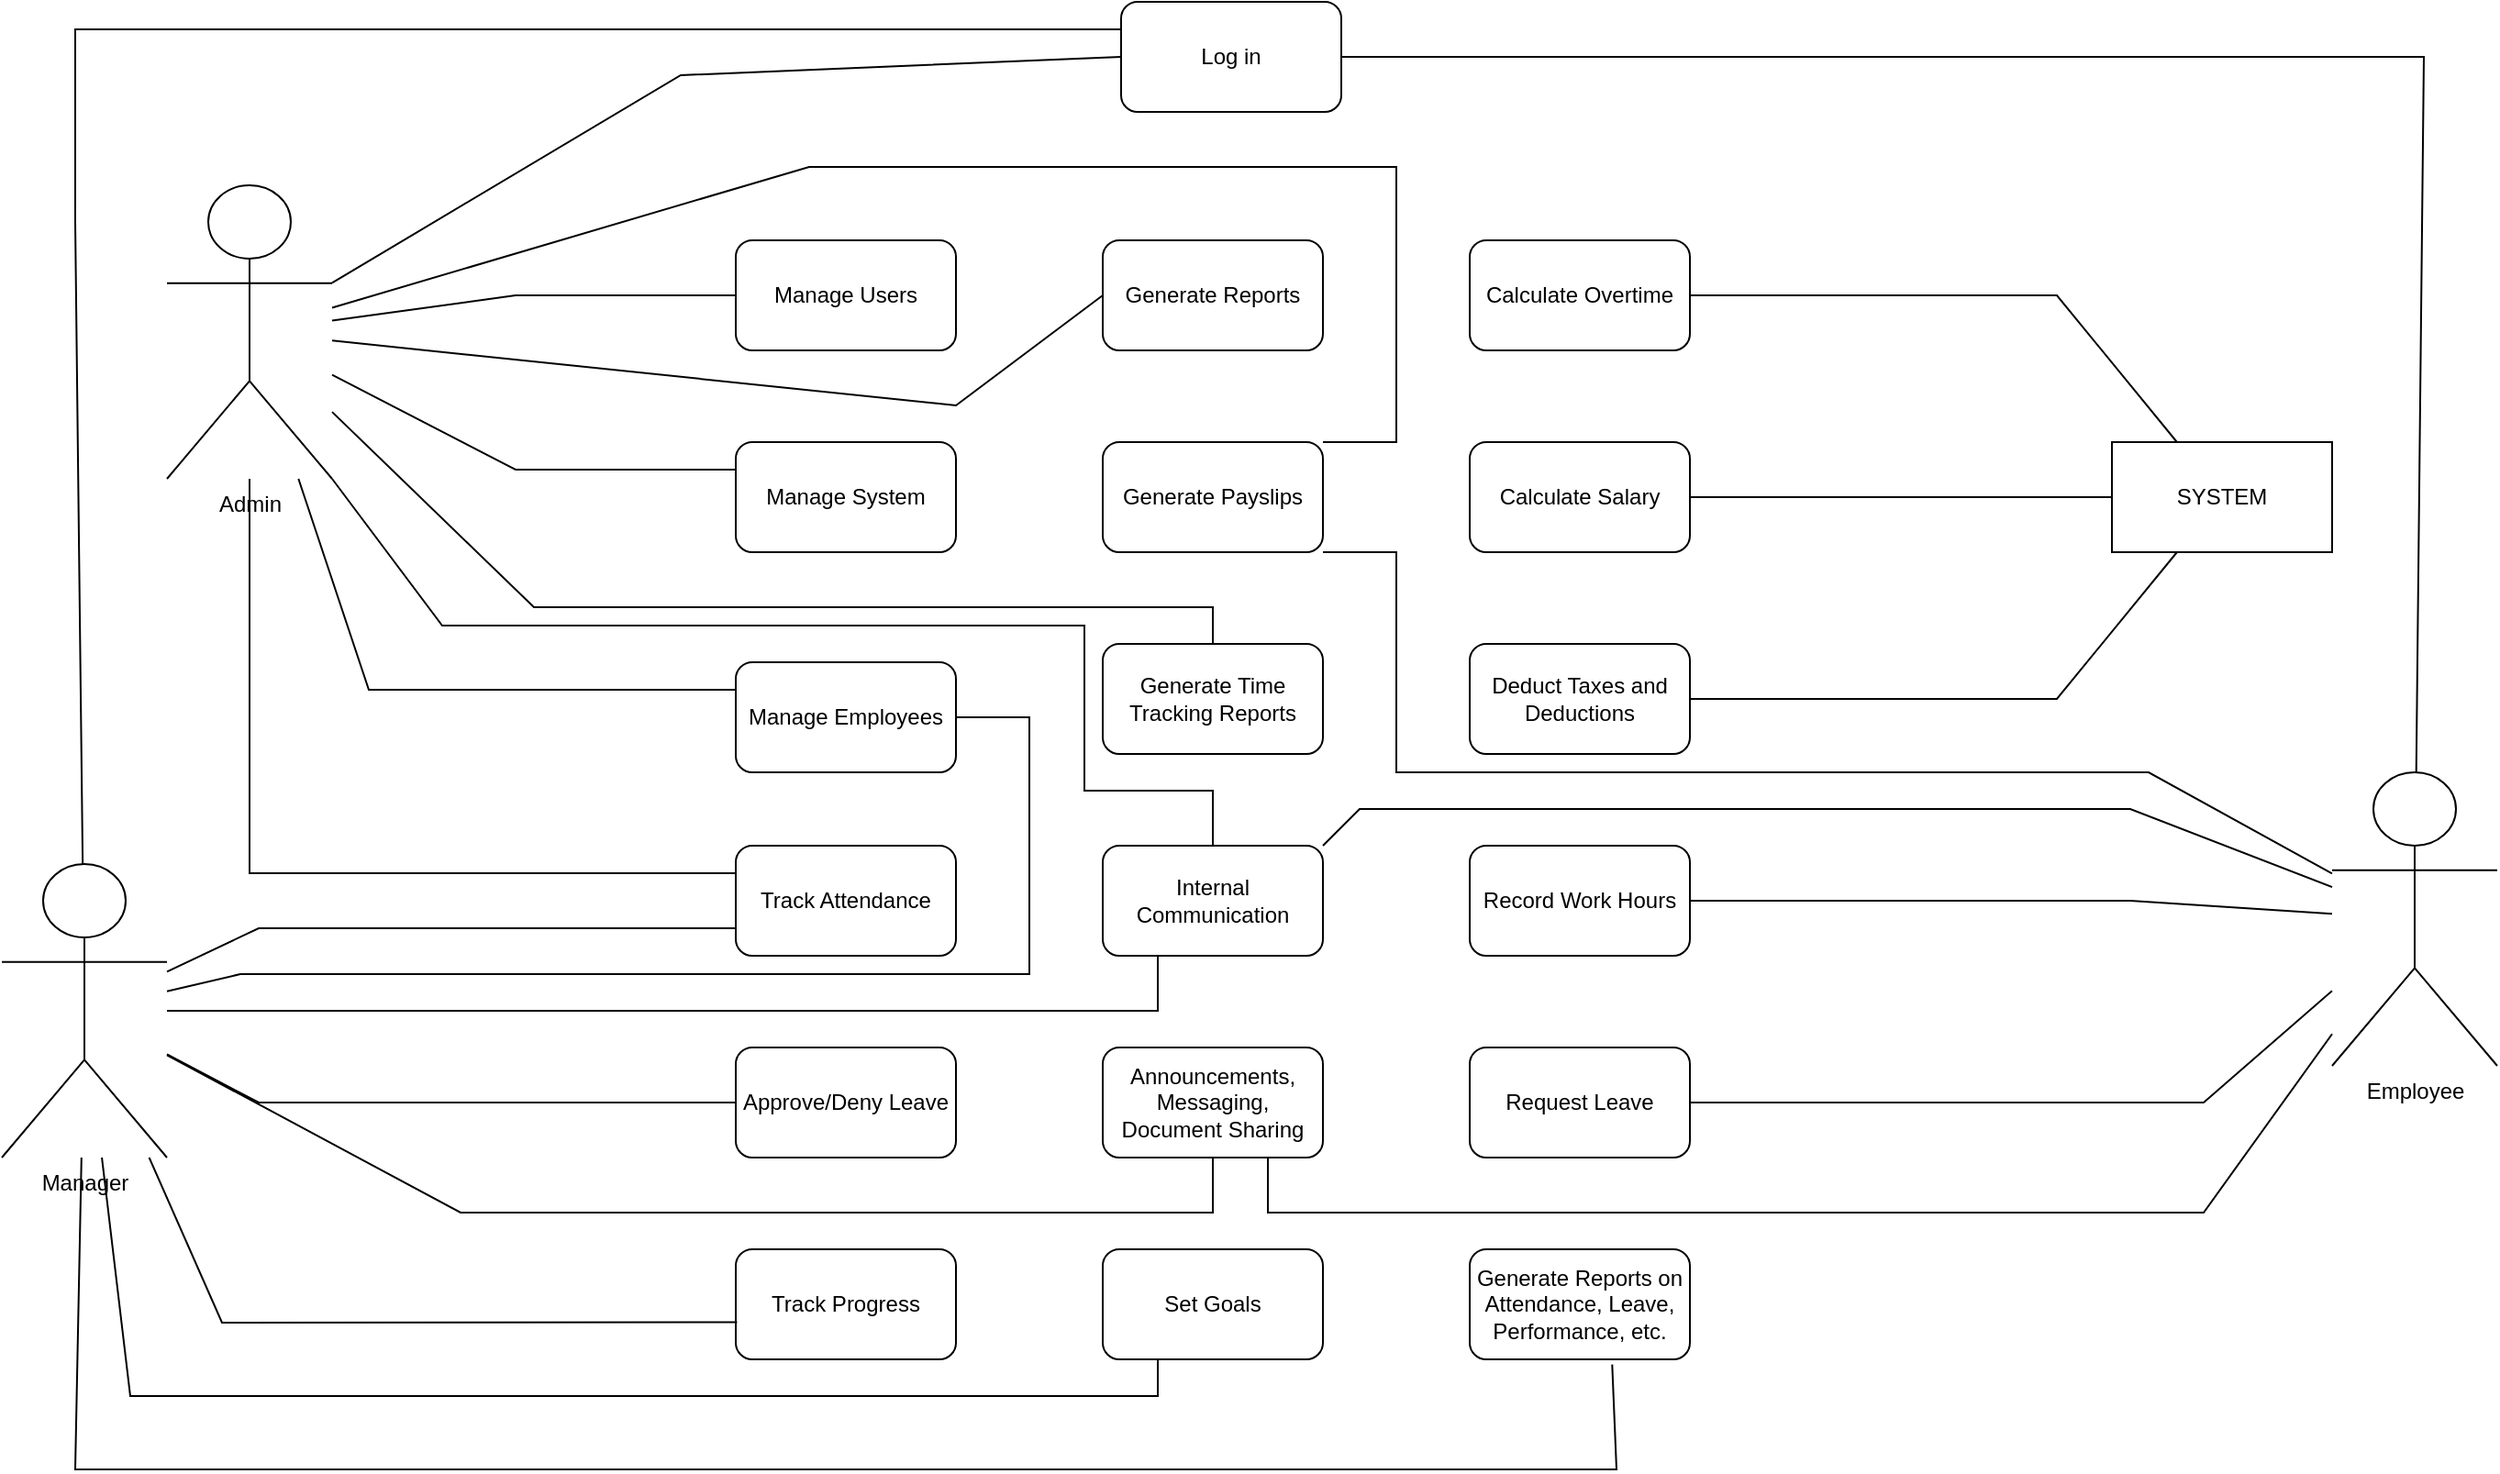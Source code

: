 <mxfile version="22.1.3" type="github">
  <diagram name="Page-1" id="e7e014a7-5840-1c2e-5031-d8a46d1fe8dd">
    <mxGraphModel dx="1360" dy="1810" grid="1" gridSize="10" guides="1" tooltips="1" connect="1" arrows="1" fold="1" page="1" pageScale="1" pageWidth="1169" pageHeight="826" background="none" math="0" shadow="0">
      <root>
        <mxCell id="0" />
        <mxCell id="1" parent="0" />
        <mxCell id="YVi75RIPC11c8uNmv7M9-41" value="Manager" style="shape=umlActor;verticalLabelPosition=bottom;verticalAlign=top;html=1;outlineConnect=0;" vertex="1" parent="1">
          <mxGeometry x="80" y="390" width="90" height="160" as="geometry" />
        </mxCell>
        <mxCell id="YVi75RIPC11c8uNmv7M9-42" value="Admin" style="shape=umlActor;verticalLabelPosition=bottom;verticalAlign=top;html=1;outlineConnect=0;" vertex="1" parent="1">
          <mxGeometry x="170" y="20" width="90" height="160" as="geometry" />
        </mxCell>
        <mxCell id="YVi75RIPC11c8uNmv7M9-43" value="Employee" style="shape=umlActor;verticalLabelPosition=bottom;verticalAlign=top;html=1;outlineConnect=0;" vertex="1" parent="1">
          <mxGeometry x="1350" y="340" width="90" height="160" as="geometry" />
        </mxCell>
        <mxCell id="YVi75RIPC11c8uNmv7M9-47" value="Calculate Overtime" style="rounded=1;whiteSpace=wrap;html=1;" vertex="1" parent="1">
          <mxGeometry x="880" y="50" width="120" height="60" as="geometry" />
        </mxCell>
        <mxCell id="YVi75RIPC11c8uNmv7M9-48" value="Calculate Salary" style="rounded=1;whiteSpace=wrap;html=1;" vertex="1" parent="1">
          <mxGeometry x="880" y="160" width="120" height="60" as="geometry" />
        </mxCell>
        <mxCell id="YVi75RIPC11c8uNmv7M9-49" value="Generate Reports" style="rounded=1;whiteSpace=wrap;html=1;" vertex="1" parent="1">
          <mxGeometry x="680" y="50" width="120" height="60" as="geometry" />
        </mxCell>
        <mxCell id="YVi75RIPC11c8uNmv7M9-50" value="Deduct Taxes and Deductions" style="rounded=1;whiteSpace=wrap;html=1;" vertex="1" parent="1">
          <mxGeometry x="880" y="270" width="120" height="60" as="geometry" />
        </mxCell>
        <mxCell id="YVi75RIPC11c8uNmv7M9-51" value="Approve/Deny Leave" style="rounded=1;whiteSpace=wrap;html=1;" vertex="1" parent="1">
          <mxGeometry x="480" y="490" width="120" height="60" as="geometry" />
        </mxCell>
        <mxCell id="YVi75RIPC11c8uNmv7M9-52" value="Set Goals" style="rounded=1;whiteSpace=wrap;html=1;" vertex="1" parent="1">
          <mxGeometry x="680" y="600" width="120" height="60" as="geometry" />
        </mxCell>
        <mxCell id="YVi75RIPC11c8uNmv7M9-53" value="Generate Reports on Attendance, Leave, Performance, etc." style="rounded=1;whiteSpace=wrap;html=1;" vertex="1" parent="1">
          <mxGeometry x="880" y="600" width="120" height="60" as="geometry" />
        </mxCell>
        <mxCell id="YVi75RIPC11c8uNmv7M9-54" value="Request Leave" style="rounded=1;whiteSpace=wrap;html=1;" vertex="1" parent="1">
          <mxGeometry x="880" y="490" width="120" height="60" as="geometry" />
        </mxCell>
        <mxCell id="YVi75RIPC11c8uNmv7M9-56" value="Announcements, Messaging, Document Sharing" style="rounded=1;whiteSpace=wrap;html=1;" vertex="1" parent="1">
          <mxGeometry x="680" y="490" width="120" height="60" as="geometry" />
        </mxCell>
        <mxCell id="YVi75RIPC11c8uNmv7M9-57" value="Track Progress" style="rounded=1;whiteSpace=wrap;html=1;" vertex="1" parent="1">
          <mxGeometry x="480" y="600" width="120" height="60" as="geometry" />
        </mxCell>
        <mxCell id="YVi75RIPC11c8uNmv7M9-58" value="Internal Communication" style="rounded=1;whiteSpace=wrap;html=1;" vertex="1" parent="1">
          <mxGeometry x="680" y="380" width="120" height="60" as="geometry" />
        </mxCell>
        <mxCell id="YVi75RIPC11c8uNmv7M9-59" value="Record Work Hours" style="rounded=1;whiteSpace=wrap;html=1;" vertex="1" parent="1">
          <mxGeometry x="880" y="380" width="120" height="60" as="geometry" />
        </mxCell>
        <mxCell id="YVi75RIPC11c8uNmv7M9-60" value="Track Attendance" style="rounded=1;whiteSpace=wrap;html=1;" vertex="1" parent="1">
          <mxGeometry x="480" y="380" width="120" height="60" as="geometry" />
        </mxCell>
        <mxCell id="YVi75RIPC11c8uNmv7M9-61" value="Generate Time Tracking Reports" style="rounded=1;whiteSpace=wrap;html=1;" vertex="1" parent="1">
          <mxGeometry x="680" y="270" width="120" height="60" as="geometry" />
        </mxCell>
        <mxCell id="YVi75RIPC11c8uNmv7M9-62" value="Manage Employees" style="rounded=1;whiteSpace=wrap;html=1;" vertex="1" parent="1">
          <mxGeometry x="480" y="280" width="120" height="60" as="geometry" />
        </mxCell>
        <mxCell id="YVi75RIPC11c8uNmv7M9-63" value="Manage System" style="rounded=1;whiteSpace=wrap;html=1;" vertex="1" parent="1">
          <mxGeometry x="480" y="160" width="120" height="60" as="geometry" />
        </mxCell>
        <mxCell id="YVi75RIPC11c8uNmv7M9-64" value="Generate Payslips" style="rounded=1;whiteSpace=wrap;html=1;" vertex="1" parent="1">
          <mxGeometry x="680" y="160" width="120" height="60" as="geometry" />
        </mxCell>
        <mxCell id="YVi75RIPC11c8uNmv7M9-65" value="Log in" style="rounded=1;whiteSpace=wrap;html=1;" vertex="1" parent="1">
          <mxGeometry x="690" y="-80" width="120" height="60" as="geometry" />
        </mxCell>
        <mxCell id="YVi75RIPC11c8uNmv7M9-66" value="Manage Users" style="rounded=1;whiteSpace=wrap;html=1;" vertex="1" parent="1">
          <mxGeometry x="480" y="50" width="120" height="60" as="geometry" />
        </mxCell>
        <mxCell id="YVi75RIPC11c8uNmv7M9-70" value="" style="endArrow=none;html=1;rounded=0;entryX=0;entryY=0.5;entryDx=0;entryDy=0;" edge="1" parent="1" source="YVi75RIPC11c8uNmv7M9-42" target="YVi75RIPC11c8uNmv7M9-65">
          <mxGeometry width="50" height="50" relative="1" as="geometry">
            <mxPoint x="380" y="140" as="sourcePoint" />
            <mxPoint x="430" y="90" as="targetPoint" />
            <Array as="points">
              <mxPoint x="450" y="-40" />
            </Array>
          </mxGeometry>
        </mxCell>
        <mxCell id="YVi75RIPC11c8uNmv7M9-71" value="" style="endArrow=none;html=1;rounded=0;entryX=0;entryY=0.25;entryDx=0;entryDy=0;" edge="1" parent="1" source="YVi75RIPC11c8uNmv7M9-41" target="YVi75RIPC11c8uNmv7M9-65">
          <mxGeometry width="50" height="50" relative="1" as="geometry">
            <mxPoint x="390" y="150" as="sourcePoint" />
            <mxPoint x="700" y="-40" as="targetPoint" />
            <Array as="points">
              <mxPoint x="120" y="40" />
              <mxPoint x="120" y="-65" />
            </Array>
          </mxGeometry>
        </mxCell>
        <mxCell id="YVi75RIPC11c8uNmv7M9-72" value="" style="endArrow=none;html=1;rounded=0;entryX=1;entryY=0.5;entryDx=0;entryDy=0;" edge="1" parent="1" source="YVi75RIPC11c8uNmv7M9-43" target="YVi75RIPC11c8uNmv7M9-65">
          <mxGeometry width="50" height="50" relative="1" as="geometry">
            <mxPoint x="999" y="455" as="sourcePoint" />
            <mxPoint x="1350" y="-60" as="targetPoint" />
            <Array as="points">
              <mxPoint x="1400" y="-50" />
            </Array>
          </mxGeometry>
        </mxCell>
        <mxCell id="YVi75RIPC11c8uNmv7M9-73" value="" style="endArrow=none;html=1;rounded=0;entryX=0;entryY=0.5;entryDx=0;entryDy=0;" edge="1" parent="1" source="YVi75RIPC11c8uNmv7M9-42" target="YVi75RIPC11c8uNmv7M9-66">
          <mxGeometry width="50" height="50" relative="1" as="geometry">
            <mxPoint x="270" y="83" as="sourcePoint" />
            <mxPoint x="700" y="-40" as="targetPoint" />
            <Array as="points">
              <mxPoint x="360" y="80" />
            </Array>
          </mxGeometry>
        </mxCell>
        <mxCell id="YVi75RIPC11c8uNmv7M9-74" value="" style="endArrow=none;html=1;rounded=0;entryX=0;entryY=0.5;entryDx=0;entryDy=0;" edge="1" parent="1" source="YVi75RIPC11c8uNmv7M9-42" target="YVi75RIPC11c8uNmv7M9-49">
          <mxGeometry width="50" height="50" relative="1" as="geometry">
            <mxPoint x="270" y="104" as="sourcePoint" />
            <mxPoint x="490" y="90" as="targetPoint" />
            <Array as="points">
              <mxPoint x="600" y="140" />
            </Array>
          </mxGeometry>
        </mxCell>
        <mxCell id="YVi75RIPC11c8uNmv7M9-75" value="" style="endArrow=none;html=1;rounded=0;entryX=0;entryY=0.25;entryDx=0;entryDy=0;" edge="1" parent="1" source="YVi75RIPC11c8uNmv7M9-42" target="YVi75RIPC11c8uNmv7M9-63">
          <mxGeometry width="50" height="50" relative="1" as="geometry">
            <mxPoint x="260" y="124" as="sourcePoint" />
            <mxPoint x="480" y="110" as="targetPoint" />
            <Array as="points">
              <mxPoint x="360" y="175" />
            </Array>
          </mxGeometry>
        </mxCell>
        <mxCell id="YVi75RIPC11c8uNmv7M9-76" value="" style="endArrow=none;html=1;rounded=0;entryX=0;entryY=0.25;entryDx=0;entryDy=0;" edge="1" parent="1" source="YVi75RIPC11c8uNmv7M9-42" target="YVi75RIPC11c8uNmv7M9-62">
          <mxGeometry width="50" height="50" relative="1" as="geometry">
            <mxPoint x="270" y="133" as="sourcePoint" />
            <mxPoint x="490" y="185" as="targetPoint" />
            <Array as="points">
              <mxPoint x="280" y="295" />
            </Array>
          </mxGeometry>
        </mxCell>
        <mxCell id="YVi75RIPC11c8uNmv7M9-77" value="" style="endArrow=none;html=1;rounded=0;entryX=1;entryY=0.5;entryDx=0;entryDy=0;" edge="1" parent="1" source="YVi75RIPC11c8uNmv7M9-41" target="YVi75RIPC11c8uNmv7M9-62">
          <mxGeometry width="50" height="50" relative="1" as="geometry">
            <mxPoint x="160" y="450" as="sourcePoint" />
            <mxPoint x="620" y="460" as="targetPoint" />
            <Array as="points">
              <mxPoint x="210" y="450" />
              <mxPoint x="640" y="450" />
              <mxPoint x="640" y="310" />
            </Array>
          </mxGeometry>
        </mxCell>
        <mxCell id="YVi75RIPC11c8uNmv7M9-78" value="" style="endArrow=none;html=1;rounded=0;exitX=1;exitY=0.5;exitDx=0;exitDy=0;" edge="1" parent="1" source="YVi75RIPC11c8uNmv7M9-59" target="YVi75RIPC11c8uNmv7M9-43">
          <mxGeometry width="50" height="50" relative="1" as="geometry">
            <mxPoint x="960" y="270" as="sourcePoint" />
            <mxPoint x="1010" y="220" as="targetPoint" />
            <Array as="points">
              <mxPoint x="1240" y="410" />
            </Array>
          </mxGeometry>
        </mxCell>
        <mxCell id="YVi75RIPC11c8uNmv7M9-79" value="" style="endArrow=none;html=1;rounded=0;entryX=0;entryY=0.25;entryDx=0;entryDy=0;" edge="1" parent="1" source="YVi75RIPC11c8uNmv7M9-42" target="YVi75RIPC11c8uNmv7M9-60">
          <mxGeometry width="50" height="50" relative="1" as="geometry">
            <mxPoint x="219.998" y="180" as="sourcePoint" />
            <mxPoint x="465.73" y="305" as="targetPoint" />
            <Array as="points">
              <mxPoint x="215" y="395" />
            </Array>
          </mxGeometry>
        </mxCell>
        <mxCell id="YVi75RIPC11c8uNmv7M9-81" value="" style="endArrow=none;html=1;rounded=0;entryX=0;entryY=0.75;entryDx=0;entryDy=0;" edge="1" parent="1" source="YVi75RIPC11c8uNmv7M9-41" target="YVi75RIPC11c8uNmv7M9-60">
          <mxGeometry width="50" height="50" relative="1" as="geometry">
            <mxPoint x="170" y="454" as="sourcePoint" />
            <mxPoint x="390" y="440" as="targetPoint" />
            <Array as="points">
              <mxPoint x="220" y="425" />
            </Array>
          </mxGeometry>
        </mxCell>
        <mxCell id="YVi75RIPC11c8uNmv7M9-82" value="" style="endArrow=none;html=1;rounded=0;entryX=0;entryY=0.75;entryDx=0;entryDy=0;" edge="1" parent="1" source="YVi75RIPC11c8uNmv7M9-41">
          <mxGeometry width="50" height="50" relative="1" as="geometry">
            <mxPoint x="170" y="544" as="sourcePoint" />
            <mxPoint x="480" y="520" as="targetPoint" />
            <Array as="points">
              <mxPoint x="220" y="520" />
            </Array>
          </mxGeometry>
        </mxCell>
        <mxCell id="YVi75RIPC11c8uNmv7M9-83" value="" style="endArrow=none;html=1;rounded=0;exitX=1;exitY=0.5;exitDx=0;exitDy=0;" edge="1" parent="1" source="YVi75RIPC11c8uNmv7M9-54" target="YVi75RIPC11c8uNmv7M9-43">
          <mxGeometry width="50" height="50" relative="1" as="geometry">
            <mxPoint x="1010" y="420" as="sourcePoint" />
            <mxPoint x="1360" y="427" as="targetPoint" />
            <Array as="points">
              <mxPoint x="1280" y="520" />
            </Array>
          </mxGeometry>
        </mxCell>
        <mxCell id="YVi75RIPC11c8uNmv7M9-84" value="" style="endArrow=none;html=1;rounded=0;entryX=0.006;entryY=0.662;entryDx=0;entryDy=0;entryPerimeter=0;" edge="1" parent="1" source="YVi75RIPC11c8uNmv7M9-41" target="YVi75RIPC11c8uNmv7M9-57">
          <mxGeometry width="50" height="50" relative="1" as="geometry">
            <mxPoint x="180" y="504" as="sourcePoint" />
            <mxPoint x="470" y="640" as="targetPoint" />
            <Array as="points">
              <mxPoint x="200" y="640" />
            </Array>
          </mxGeometry>
        </mxCell>
        <mxCell id="YVi75RIPC11c8uNmv7M9-85" value="" style="endArrow=none;html=1;rounded=0;entryX=0.25;entryY=1;entryDx=0;entryDy=0;" edge="1" parent="1" source="YVi75RIPC11c8uNmv7M9-41" target="YVi75RIPC11c8uNmv7M9-52">
          <mxGeometry width="50" height="50" relative="1" as="geometry">
            <mxPoint x="170" y="560" as="sourcePoint" />
            <mxPoint x="491" y="650" as="targetPoint" />
            <Array as="points">
              <mxPoint x="150" y="680" />
              <mxPoint x="710" y="680" />
            </Array>
          </mxGeometry>
        </mxCell>
        <mxCell id="YVi75RIPC11c8uNmv7M9-86" value="" style="endArrow=none;html=1;rounded=0;entryX=0.647;entryY=1.047;entryDx=0;entryDy=0;entryPerimeter=0;" edge="1" parent="1" source="YVi75RIPC11c8uNmv7M9-41" target="YVi75RIPC11c8uNmv7M9-53">
          <mxGeometry width="50" height="50" relative="1" as="geometry">
            <mxPoint x="105" y="560" as="sourcePoint" />
            <mxPoint x="680" y="670" as="targetPoint" />
            <Array as="points">
              <mxPoint x="120" y="720" />
              <mxPoint x="960" y="720" />
            </Array>
          </mxGeometry>
        </mxCell>
        <mxCell id="YVi75RIPC11c8uNmv7M9-87" value="" style="endArrow=none;html=1;rounded=0;entryX=0.5;entryY=0;entryDx=0;entryDy=0;" edge="1" parent="1" source="YVi75RIPC11c8uNmv7M9-42" target="YVi75RIPC11c8uNmv7M9-61">
          <mxGeometry width="50" height="50" relative="1" as="geometry">
            <mxPoint x="270" y="133" as="sourcePoint" />
            <mxPoint x="490" y="185" as="targetPoint" />
            <Array as="points">
              <mxPoint x="370" y="250" />
              <mxPoint x="740" y="250" />
            </Array>
          </mxGeometry>
        </mxCell>
        <mxCell id="YVi75RIPC11c8uNmv7M9-88" value="" style="endArrow=none;html=1;rounded=0;entryX=0.25;entryY=1;entryDx=0;entryDy=0;" edge="1" parent="1" source="YVi75RIPC11c8uNmv7M9-41" target="YVi75RIPC11c8uNmv7M9-58">
          <mxGeometry width="50" height="50" relative="1" as="geometry">
            <mxPoint x="170" y="480" as="sourcePoint" />
            <mxPoint x="480" y="506" as="targetPoint" />
            <Array as="points">
              <mxPoint x="710" y="470" />
            </Array>
          </mxGeometry>
        </mxCell>
        <mxCell id="YVi75RIPC11c8uNmv7M9-89" value="" style="endArrow=none;html=1;rounded=0;entryX=0.5;entryY=0;entryDx=0;entryDy=0;exitX=1;exitY=1;exitDx=0;exitDy=0;exitPerimeter=0;" edge="1" parent="1" source="YVi75RIPC11c8uNmv7M9-42" target="YVi75RIPC11c8uNmv7M9-58">
          <mxGeometry width="50" height="50" relative="1" as="geometry">
            <mxPoint x="270" y="154" as="sourcePoint" />
            <mxPoint x="750" y="280" as="targetPoint" />
            <Array as="points">
              <mxPoint x="320" y="260" />
              <mxPoint x="670" y="260" />
              <mxPoint x="670" y="350" />
              <mxPoint x="740" y="350" />
            </Array>
          </mxGeometry>
        </mxCell>
        <mxCell id="YVi75RIPC11c8uNmv7M9-90" value="" style="endArrow=none;html=1;rounded=0;exitX=1;exitY=0;exitDx=0;exitDy=0;" edge="1" parent="1" source="YVi75RIPC11c8uNmv7M9-58" target="YVi75RIPC11c8uNmv7M9-43">
          <mxGeometry width="50" height="50" relative="1" as="geometry">
            <mxPoint x="1010" y="420" as="sourcePoint" />
            <mxPoint x="1360" y="427" as="targetPoint" />
            <Array as="points">
              <mxPoint x="820" y="360" />
              <mxPoint x="1240" y="360" />
            </Array>
          </mxGeometry>
        </mxCell>
        <mxCell id="YVi75RIPC11c8uNmv7M9-91" value="" style="endArrow=none;html=1;rounded=0;entryX=1;entryY=0;entryDx=0;entryDy=0;" edge="1" parent="1" source="YVi75RIPC11c8uNmv7M9-42" target="YVi75RIPC11c8uNmv7M9-64">
          <mxGeometry width="50" height="50" relative="1" as="geometry">
            <mxPoint x="270" y="104" as="sourcePoint" />
            <mxPoint x="490" y="90" as="targetPoint" />
            <Array as="points">
              <mxPoint x="520" y="10" />
              <mxPoint x="840" y="10" />
              <mxPoint x="840" y="160" />
            </Array>
          </mxGeometry>
        </mxCell>
        <mxCell id="YVi75RIPC11c8uNmv7M9-92" value="" style="endArrow=none;html=1;rounded=0;exitX=1;exitY=1;exitDx=0;exitDy=0;" edge="1" parent="1" source="YVi75RIPC11c8uNmv7M9-64" target="YVi75RIPC11c8uNmv7M9-43">
          <mxGeometry width="50" height="50" relative="1" as="geometry">
            <mxPoint x="1010" y="420" as="sourcePoint" />
            <mxPoint x="1360" y="427" as="targetPoint" />
            <Array as="points">
              <mxPoint x="840" y="220" />
              <mxPoint x="840" y="340" />
              <mxPoint x="1250" y="340" />
            </Array>
          </mxGeometry>
        </mxCell>
        <mxCell id="YVi75RIPC11c8uNmv7M9-93" value="" style="endArrow=none;html=1;rounded=0;entryX=0.5;entryY=1;entryDx=0;entryDy=0;" edge="1" parent="1" source="YVi75RIPC11c8uNmv7M9-41" target="YVi75RIPC11c8uNmv7M9-56">
          <mxGeometry width="50" height="50" relative="1" as="geometry">
            <mxPoint x="180" y="504" as="sourcePoint" />
            <mxPoint x="490" y="530" as="targetPoint" />
            <Array as="points">
              <mxPoint x="330" y="580" />
              <mxPoint x="740" y="580" />
            </Array>
          </mxGeometry>
        </mxCell>
        <mxCell id="YVi75RIPC11c8uNmv7M9-94" value="" style="endArrow=none;html=1;rounded=0;exitX=0.75;exitY=1;exitDx=0;exitDy=0;" edge="1" parent="1" source="YVi75RIPC11c8uNmv7M9-56" target="YVi75RIPC11c8uNmv7M9-43">
          <mxGeometry width="50" height="50" relative="1" as="geometry">
            <mxPoint x="1010" y="530" as="sourcePoint" />
            <mxPoint x="1360" y="469" as="targetPoint" />
            <Array as="points">
              <mxPoint x="770" y="580" />
              <mxPoint x="1280" y="580" />
            </Array>
          </mxGeometry>
        </mxCell>
        <mxCell id="YVi75RIPC11c8uNmv7M9-95" value="SYSTEM" style="rounded=0;whiteSpace=wrap;html=1;" vertex="1" parent="1">
          <mxGeometry x="1230" y="160" width="120" height="60" as="geometry" />
        </mxCell>
        <mxCell id="YVi75RIPC11c8uNmv7M9-96" value="" style="endArrow=none;html=1;rounded=0;exitX=1;exitY=0.5;exitDx=0;exitDy=0;" edge="1" parent="1" source="YVi75RIPC11c8uNmv7M9-47" target="YVi75RIPC11c8uNmv7M9-95">
          <mxGeometry width="50" height="50" relative="1" as="geometry">
            <mxPoint x="1000" y="370" as="sourcePoint" />
            <mxPoint x="1050" y="320" as="targetPoint" />
            <Array as="points">
              <mxPoint x="1200" y="80" />
            </Array>
          </mxGeometry>
        </mxCell>
        <mxCell id="YVi75RIPC11c8uNmv7M9-97" value="" style="endArrow=none;html=1;rounded=0;exitX=1;exitY=0.5;exitDx=0;exitDy=0;" edge="1" parent="1" source="YVi75RIPC11c8uNmv7M9-48" target="YVi75RIPC11c8uNmv7M9-95">
          <mxGeometry width="50" height="50" relative="1" as="geometry">
            <mxPoint x="1040" y="250" as="sourcePoint" />
            <mxPoint x="1090" y="200" as="targetPoint" />
          </mxGeometry>
        </mxCell>
        <mxCell id="YVi75RIPC11c8uNmv7M9-98" value="" style="endArrow=none;html=1;rounded=0;exitX=1;exitY=0.5;exitDx=0;exitDy=0;" edge="1" parent="1" source="YVi75RIPC11c8uNmv7M9-50" target="YVi75RIPC11c8uNmv7M9-95">
          <mxGeometry width="50" height="50" relative="1" as="geometry">
            <mxPoint x="1010" y="200" as="sourcePoint" />
            <mxPoint x="1240" y="200" as="targetPoint" />
            <Array as="points">
              <mxPoint x="1200" y="300" />
            </Array>
          </mxGeometry>
        </mxCell>
      </root>
    </mxGraphModel>
  </diagram>
</mxfile>
